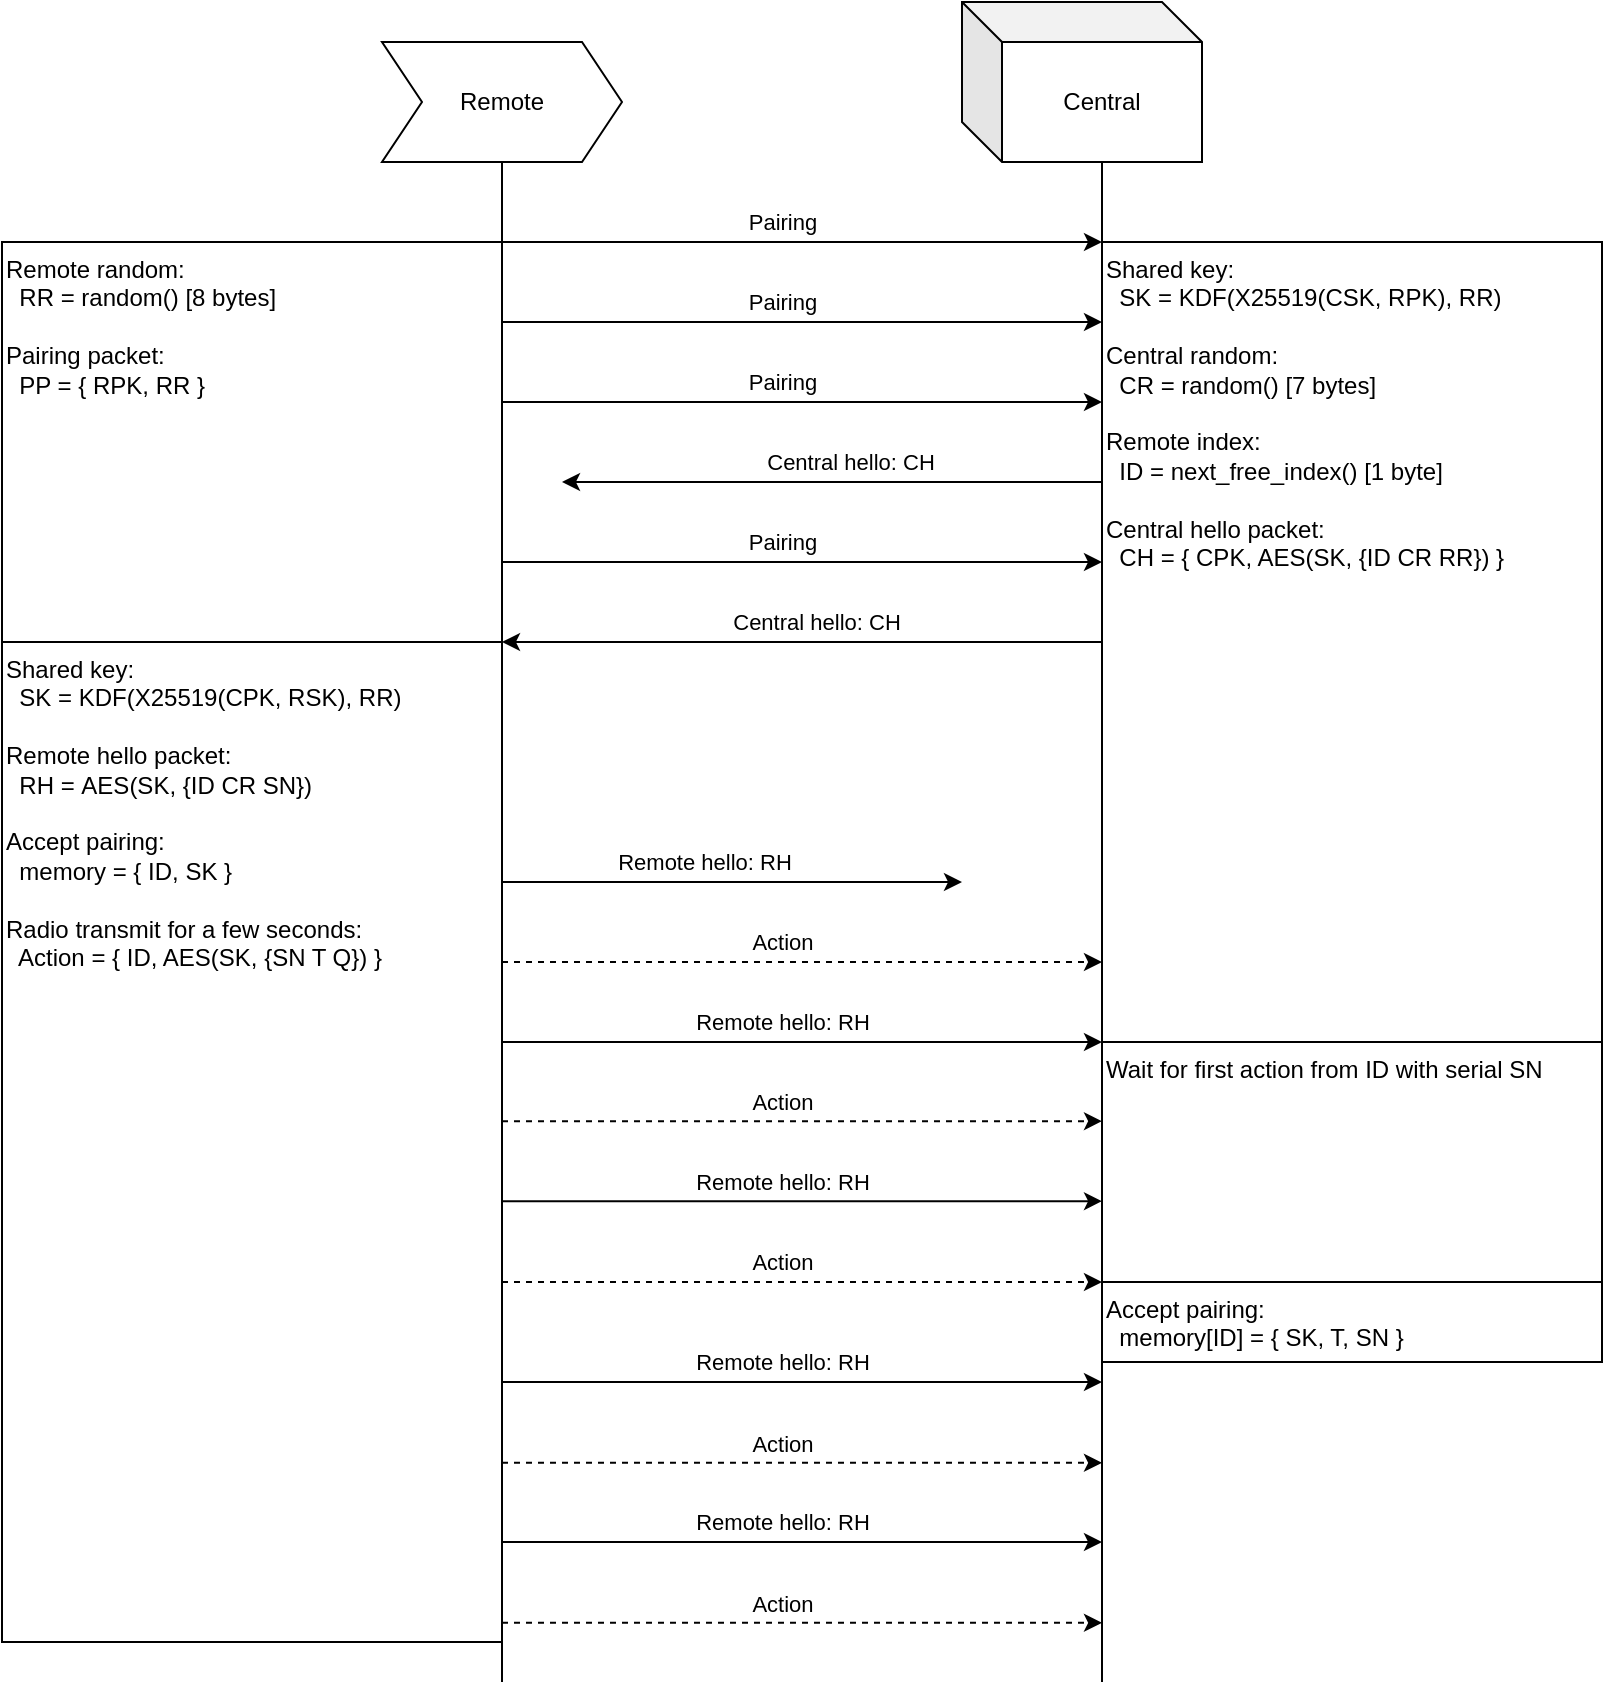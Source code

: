 <mxfile version="15.5.8" type="device"><diagram id="vdH0c-xZ-W6iA9BROo6P" name="Page-1"><mxGraphModel dx="1673" dy="1046" grid="1" gridSize="10" guides="1" tooltips="1" connect="1" arrows="1" fold="1" page="1" pageScale="1" pageWidth="827" pageHeight="1169" math="0" shadow="0"><root><mxCell id="0"/><mxCell id="1" parent="0"/><mxCell id="FENTOsaE2WCGUyI8QtAQ-1" value="Central" style="shape=cube;whiteSpace=wrap;html=1;boundedLbl=1;backgroundOutline=1;darkOpacity=0.05;darkOpacity2=0.1;" vertex="1" parent="1"><mxGeometry x="490" y="40" width="120" height="80" as="geometry"/></mxCell><mxCell id="FENTOsaE2WCGUyI8QtAQ-3" value="" style="endArrow=none;html=1;rounded=0;entryX=0;entryY=0;entryDx=70;entryDy=80;entryPerimeter=0;" edge="1" parent="1" target="FENTOsaE2WCGUyI8QtAQ-1"><mxGeometry width="50" height="50" relative="1" as="geometry"><mxPoint x="560" y="880" as="sourcePoint"/><mxPoint x="490" y="430" as="targetPoint"/></mxGeometry></mxCell><mxCell id="FENTOsaE2WCGUyI8QtAQ-5" value="" style="endArrow=classic;html=1;rounded=0;" edge="1" parent="1"><mxGeometry width="50" height="50" relative="1" as="geometry"><mxPoint x="230" y="160" as="sourcePoint"/><mxPoint x="560" y="160" as="targetPoint"/></mxGeometry></mxCell><mxCell id="FENTOsaE2WCGUyI8QtAQ-6" value="Pairing" style="edgeLabel;html=1;align=center;verticalAlign=middle;resizable=0;points=[];" vertex="1" connectable="0" parent="FENTOsaE2WCGUyI8QtAQ-5"><mxGeometry x="0.121" y="-3" relative="1" as="geometry"><mxPoint x="-15" y="-13" as="offset"/></mxGeometry></mxCell><mxCell id="FENTOsaE2WCGUyI8QtAQ-13" value="" style="endArrow=classic;html=1;rounded=0;" edge="1" parent="1"><mxGeometry width="50" height="50" relative="1" as="geometry"><mxPoint x="560" y="280" as="sourcePoint"/><mxPoint x="290" y="280" as="targetPoint"/></mxGeometry></mxCell><mxCell id="FENTOsaE2WCGUyI8QtAQ-14" value="Central hello: CH" style="edgeLabel;html=1;align=center;verticalAlign=middle;resizable=0;points=[];" vertex="1" connectable="0" parent="FENTOsaE2WCGUyI8QtAQ-13"><mxGeometry x="0.121" y="-3" relative="1" as="geometry"><mxPoint x="25" y="-7" as="offset"/></mxGeometry></mxCell><mxCell id="FENTOsaE2WCGUyI8QtAQ-15" value="" style="endArrow=classic;html=1;rounded=0;" edge="1" parent="1"><mxGeometry width="50" height="50" relative="1" as="geometry"><mxPoint x="230" y="200" as="sourcePoint"/><mxPoint x="560" y="200" as="targetPoint"/></mxGeometry></mxCell><mxCell id="FENTOsaE2WCGUyI8QtAQ-16" value="Pairing" style="edgeLabel;html=1;align=center;verticalAlign=middle;resizable=0;points=[];" vertex="1" connectable="0" parent="FENTOsaE2WCGUyI8QtAQ-15"><mxGeometry x="0.121" y="-3" relative="1" as="geometry"><mxPoint x="-15" y="-13" as="offset"/></mxGeometry></mxCell><mxCell id="FENTOsaE2WCGUyI8QtAQ-19" value="" style="endArrow=classic;html=1;rounded=0;" edge="1" parent="1"><mxGeometry width="50" height="50" relative="1" as="geometry"><mxPoint x="230" y="240" as="sourcePoint"/><mxPoint x="560" y="240" as="targetPoint"/></mxGeometry></mxCell><mxCell id="FENTOsaE2WCGUyI8QtAQ-20" value="Pairing" style="edgeLabel;html=1;align=center;verticalAlign=middle;resizable=0;points=[];" vertex="1" connectable="0" parent="FENTOsaE2WCGUyI8QtAQ-19"><mxGeometry x="0.121" y="-3" relative="1" as="geometry"><mxPoint x="-15" y="-13" as="offset"/></mxGeometry></mxCell><mxCell id="FENTOsaE2WCGUyI8QtAQ-21" value="Shared key:&lt;br&gt;&amp;nbsp; SK = KDF(X25519(CSK, RPK), RR)&lt;br&gt;&lt;br&gt;Central random:&lt;br&gt;&amp;nbsp; CR = random() [7 bytes]&lt;br&gt;&lt;br&gt;Remote index:&lt;br&gt;&amp;nbsp; ID = next_free_index() [1 byte]&lt;br&gt;&lt;br&gt;Central hello packet:&lt;br&gt;&amp;nbsp; CH = { CPK, AES(SK, {ID CR RR}) }" style="rounded=0;whiteSpace=wrap;html=1;align=left;verticalAlign=top;" vertex="1" parent="1"><mxGeometry x="560" y="160" width="250" height="400" as="geometry"/></mxCell><mxCell id="FENTOsaE2WCGUyI8QtAQ-22" value="" style="endArrow=classic;html=1;rounded=0;" edge="1" parent="1"><mxGeometry width="50" height="50" relative="1" as="geometry"><mxPoint x="230" y="320.0" as="sourcePoint"/><mxPoint x="560" y="320.0" as="targetPoint"/></mxGeometry></mxCell><mxCell id="FENTOsaE2WCGUyI8QtAQ-23" value="Pairing" style="edgeLabel;html=1;align=center;verticalAlign=middle;resizable=0;points=[];" vertex="1" connectable="0" parent="FENTOsaE2WCGUyI8QtAQ-22"><mxGeometry x="0.121" y="-3" relative="1" as="geometry"><mxPoint x="-15" y="-13" as="offset"/></mxGeometry></mxCell><mxCell id="FENTOsaE2WCGUyI8QtAQ-24" value="" style="shape=image;html=1;verticalAlign=top;verticalLabelPosition=bottom;labelBackgroundColor=#ffffff;imageAspect=0;aspect=fixed;image=https://cdn4.iconfinder.com/data/icons/basic-user-interface-elements/700/exit-delete-remove-close-x-128.png" vertex="1" parent="1"><mxGeometry x="280" y="270" width="20" height="20" as="geometry"/></mxCell><mxCell id="FENTOsaE2WCGUyI8QtAQ-27" value="" style="endArrow=classic;html=1;rounded=0;entryX=1;entryY=1;entryDx=0;entryDy=0;" edge="1" parent="1" target="FENTOsaE2WCGUyI8QtAQ-30"><mxGeometry width="50" height="50" relative="1" as="geometry"><mxPoint x="560" y="360.0" as="sourcePoint"/><mxPoint x="230" y="360" as="targetPoint"/></mxGeometry></mxCell><mxCell id="FENTOsaE2WCGUyI8QtAQ-28" value="Central hello: CH" style="edgeLabel;html=1;align=center;verticalAlign=middle;resizable=0;points=[];" vertex="1" connectable="0" parent="FENTOsaE2WCGUyI8QtAQ-27"><mxGeometry x="0.121" y="-3" relative="1" as="geometry"><mxPoint x="25" y="-7" as="offset"/></mxGeometry></mxCell><mxCell id="FENTOsaE2WCGUyI8QtAQ-31" value="" style="endArrow=classic;html=1;rounded=0;" edge="1" parent="1"><mxGeometry width="50" height="50" relative="1" as="geometry"><mxPoint x="230" y="480" as="sourcePoint"/><mxPoint x="490" y="480" as="targetPoint"/></mxGeometry></mxCell><mxCell id="FENTOsaE2WCGUyI8QtAQ-32" value="Remote hello: RH" style="edgeLabel;html=1;align=center;verticalAlign=middle;resizable=0;points=[];" vertex="1" connectable="0" parent="FENTOsaE2WCGUyI8QtAQ-31"><mxGeometry x="0.121" y="-3" relative="1" as="geometry"><mxPoint x="-15" y="-13" as="offset"/></mxGeometry></mxCell><mxCell id="FENTOsaE2WCGUyI8QtAQ-35" value="" style="shape=image;html=1;verticalAlign=top;verticalLabelPosition=bottom;labelBackgroundColor=#ffffff;imageAspect=0;aspect=fixed;image=https://cdn4.iconfinder.com/data/icons/basic-user-interface-elements/700/exit-delete-remove-close-x-128.png" vertex="1" parent="1"><mxGeometry x="480" y="470" width="20" height="20" as="geometry"/></mxCell><mxCell id="FENTOsaE2WCGUyI8QtAQ-36" value="" style="endArrow=classic;html=1;rounded=0;dashed=1;" edge="1" parent="1"><mxGeometry width="50" height="50" relative="1" as="geometry"><mxPoint x="230" y="520" as="sourcePoint"/><mxPoint x="560" y="520" as="targetPoint"/></mxGeometry></mxCell><mxCell id="FENTOsaE2WCGUyI8QtAQ-37" value="Action" style="edgeLabel;html=1;align=center;verticalAlign=middle;resizable=0;points=[];" vertex="1" connectable="0" parent="FENTOsaE2WCGUyI8QtAQ-36"><mxGeometry x="0.121" y="-3" relative="1" as="geometry"><mxPoint x="-15" y="-13" as="offset"/></mxGeometry></mxCell><mxCell id="FENTOsaE2WCGUyI8QtAQ-40" value="Wait for first action from ID with serial SN" style="rounded=0;whiteSpace=wrap;html=1;align=left;verticalAlign=top;" vertex="1" parent="1"><mxGeometry x="560" y="560" width="250" height="120" as="geometry"/></mxCell><mxCell id="FENTOsaE2WCGUyI8QtAQ-41" value="" style="endArrow=classic;html=1;rounded=0;" edge="1" parent="1"><mxGeometry width="50" height="50" relative="1" as="geometry"><mxPoint x="230" y="560" as="sourcePoint"/><mxPoint x="560" y="560" as="targetPoint"/></mxGeometry></mxCell><mxCell id="FENTOsaE2WCGUyI8QtAQ-42" value="Remote hello: RH" style="edgeLabel;html=1;align=center;verticalAlign=middle;resizable=0;points=[];" vertex="1" connectable="0" parent="FENTOsaE2WCGUyI8QtAQ-41"><mxGeometry x="0.121" y="-3" relative="1" as="geometry"><mxPoint x="-15" y="-13" as="offset"/></mxGeometry></mxCell><mxCell id="FENTOsaE2WCGUyI8QtAQ-45" value="" style="endArrow=classic;html=1;rounded=0;dashed=1;" edge="1" parent="1"><mxGeometry width="50" height="50" relative="1" as="geometry"><mxPoint x="230" y="599.58" as="sourcePoint"/><mxPoint x="560" y="599.58" as="targetPoint"/></mxGeometry></mxCell><mxCell id="FENTOsaE2WCGUyI8QtAQ-46" value="Action" style="edgeLabel;html=1;align=center;verticalAlign=middle;resizable=0;points=[];" vertex="1" connectable="0" parent="FENTOsaE2WCGUyI8QtAQ-45"><mxGeometry x="0.121" y="-3" relative="1" as="geometry"><mxPoint x="-15" y="-13" as="offset"/></mxGeometry></mxCell><mxCell id="FENTOsaE2WCGUyI8QtAQ-47" value="" style="endArrow=classic;html=1;rounded=0;" edge="1" parent="1"><mxGeometry width="50" height="50" relative="1" as="geometry"><mxPoint x="230" y="639.58" as="sourcePoint"/><mxPoint x="560" y="639.58" as="targetPoint"/></mxGeometry></mxCell><mxCell id="FENTOsaE2WCGUyI8QtAQ-48" value="Remote hello: RH" style="edgeLabel;html=1;align=center;verticalAlign=middle;resizable=0;points=[];" vertex="1" connectable="0" parent="FENTOsaE2WCGUyI8QtAQ-47"><mxGeometry x="0.121" y="-3" relative="1" as="geometry"><mxPoint x="-15" y="-13" as="offset"/></mxGeometry></mxCell><mxCell id="FENTOsaE2WCGUyI8QtAQ-49" value="" style="endArrow=classic;html=1;rounded=0;dashed=1;" edge="1" parent="1"><mxGeometry width="50" height="50" relative="1" as="geometry"><mxPoint x="230" y="680.0" as="sourcePoint"/><mxPoint x="560" y="680.0" as="targetPoint"/></mxGeometry></mxCell><mxCell id="FENTOsaE2WCGUyI8QtAQ-50" value="Action" style="edgeLabel;html=1;align=center;verticalAlign=middle;resizable=0;points=[];" vertex="1" connectable="0" parent="FENTOsaE2WCGUyI8QtAQ-49"><mxGeometry x="0.121" y="-3" relative="1" as="geometry"><mxPoint x="-15" y="-13" as="offset"/></mxGeometry></mxCell><mxCell id="FENTOsaE2WCGUyI8QtAQ-51" value="Accept pairing:&lt;br&gt;&amp;nbsp; memory[ID] = { SK, T, SN }" style="rounded=0;whiteSpace=wrap;html=1;align=left;verticalAlign=top;" vertex="1" parent="1"><mxGeometry x="560" y="680" width="250" height="40" as="geometry"/></mxCell><mxCell id="FENTOsaE2WCGUyI8QtAQ-52" value="" style="endArrow=classic;html=1;rounded=0;" edge="1" parent="1"><mxGeometry width="50" height="50" relative="1" as="geometry"><mxPoint x="230" y="730.0" as="sourcePoint"/><mxPoint x="560" y="730.0" as="targetPoint"/></mxGeometry></mxCell><mxCell id="FENTOsaE2WCGUyI8QtAQ-53" value="Remote hello: RH" style="edgeLabel;html=1;align=center;verticalAlign=middle;resizable=0;points=[];" vertex="1" connectable="0" parent="FENTOsaE2WCGUyI8QtAQ-52"><mxGeometry x="0.121" y="-3" relative="1" as="geometry"><mxPoint x="-15" y="-13" as="offset"/></mxGeometry></mxCell><mxCell id="FENTOsaE2WCGUyI8QtAQ-54" value="" style="endArrow=classic;html=1;rounded=0;dashed=1;" edge="1" parent="1"><mxGeometry width="50" height="50" relative="1" as="geometry"><mxPoint x="230" y="770.42" as="sourcePoint"/><mxPoint x="560" y="770.42" as="targetPoint"/></mxGeometry></mxCell><mxCell id="FENTOsaE2WCGUyI8QtAQ-55" value="Action" style="edgeLabel;html=1;align=center;verticalAlign=middle;resizable=0;points=[];" vertex="1" connectable="0" parent="FENTOsaE2WCGUyI8QtAQ-54"><mxGeometry x="0.121" y="-3" relative="1" as="geometry"><mxPoint x="-15" y="-13" as="offset"/></mxGeometry></mxCell><mxCell id="FENTOsaE2WCGUyI8QtAQ-2" value="Remote" style="shape=step;perimeter=stepPerimeter;whiteSpace=wrap;html=1;fixedSize=1;" vertex="1" parent="1"><mxGeometry x="200" y="60" width="120" height="60" as="geometry"/></mxCell><mxCell id="FENTOsaE2WCGUyI8QtAQ-4" value="" style="endArrow=none;html=1;rounded=0;entryX=0.5;entryY=1;entryDx=0;entryDy=0;" edge="1" parent="1" target="FENTOsaE2WCGUyI8QtAQ-2"><mxGeometry width="50" height="50" relative="1" as="geometry"><mxPoint x="260" y="880" as="sourcePoint"/><mxPoint x="520" y="430" as="targetPoint"/></mxGeometry></mxCell><mxCell id="FENTOsaE2WCGUyI8QtAQ-30" value="Remote random:&lt;br&gt;&amp;nbsp; RR = random() [8 bytes]&lt;br&gt;&lt;br&gt;Pairing packet:&lt;br&gt;&amp;nbsp; PP = { RPK, RR }" style="rounded=0;whiteSpace=wrap;html=1;align=left;verticalAlign=top;" vertex="1" parent="1"><mxGeometry x="10" y="160" width="250" height="200" as="geometry"/></mxCell><mxCell id="FENTOsaE2WCGUyI8QtAQ-56" value="" style="endArrow=classic;html=1;rounded=0;" edge="1" parent="1"><mxGeometry width="50" height="50" relative="1" as="geometry"><mxPoint x="230" y="810" as="sourcePoint"/><mxPoint x="560" y="810" as="targetPoint"/></mxGeometry></mxCell><mxCell id="FENTOsaE2WCGUyI8QtAQ-57" value="Remote hello: RH" style="edgeLabel;html=1;align=center;verticalAlign=middle;resizable=0;points=[];" vertex="1" connectable="0" parent="FENTOsaE2WCGUyI8QtAQ-56"><mxGeometry x="0.121" y="-3" relative="1" as="geometry"><mxPoint x="-15" y="-13" as="offset"/></mxGeometry></mxCell><mxCell id="FENTOsaE2WCGUyI8QtAQ-58" value="" style="endArrow=classic;html=1;rounded=0;dashed=1;" edge="1" parent="1"><mxGeometry width="50" height="50" relative="1" as="geometry"><mxPoint x="230" y="850.42" as="sourcePoint"/><mxPoint x="560" y="850.42" as="targetPoint"/></mxGeometry></mxCell><mxCell id="FENTOsaE2WCGUyI8QtAQ-59" value="Action" style="edgeLabel;html=1;align=center;verticalAlign=middle;resizable=0;points=[];" vertex="1" connectable="0" parent="FENTOsaE2WCGUyI8QtAQ-58"><mxGeometry x="0.121" y="-3" relative="1" as="geometry"><mxPoint x="-15" y="-13" as="offset"/></mxGeometry></mxCell><mxCell id="FENTOsaE2WCGUyI8QtAQ-29" value="Shared key:&lt;br&gt;&amp;nbsp; SK = KDF(X25519(CPK, RSK), RR)&lt;br&gt;&lt;br&gt;Remote hello packet:&lt;br&gt;&amp;nbsp; RH =&amp;nbsp;AES(SK, {ID CR SN})&lt;br&gt;&lt;br&gt;Accept pairing:&lt;br&gt;&amp;nbsp; memory = { ID, SK }&lt;br&gt;&lt;br&gt;Radio transmit for a few seconds:&lt;br&gt;&amp;nbsp; Action = { ID, AES(SK, {SN T Q}) }" style="rounded=0;whiteSpace=wrap;html=1;align=left;verticalAlign=top;" vertex="1" parent="1"><mxGeometry x="10" y="360" width="250" height="500" as="geometry"/></mxCell></root></mxGraphModel></diagram></mxfile>